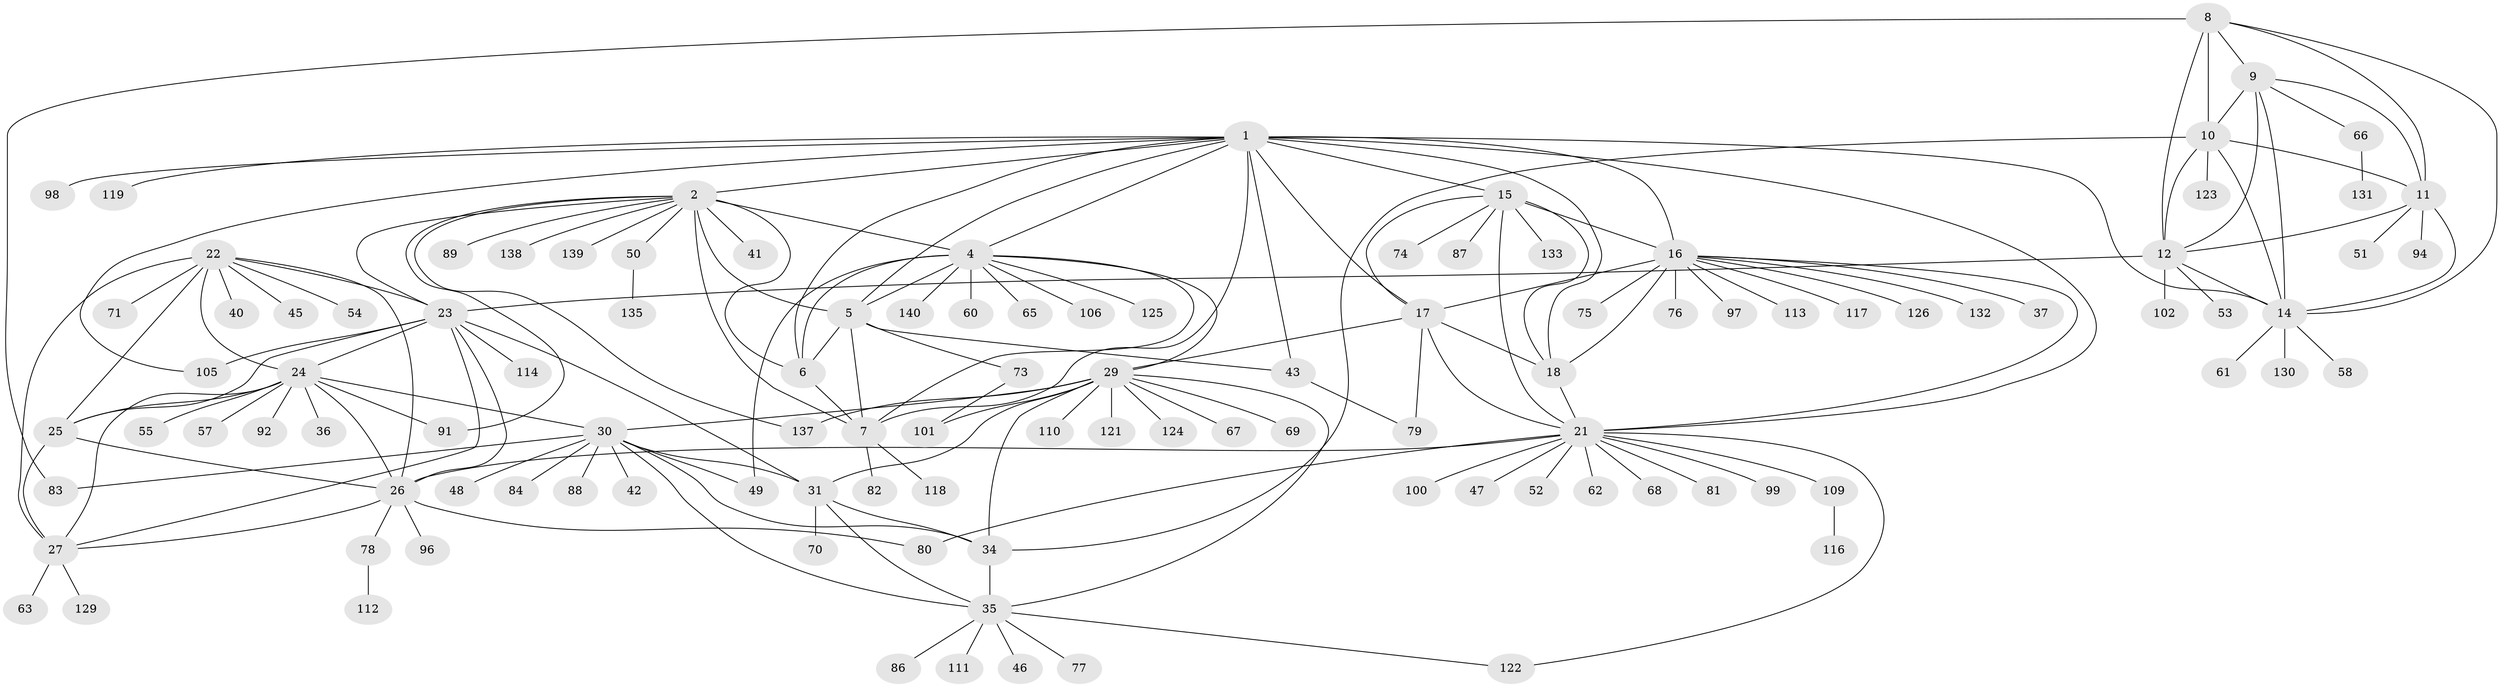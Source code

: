 // Generated by graph-tools (version 1.1) at 2025/52/02/27/25 19:52:15]
// undirected, 112 vertices, 173 edges
graph export_dot {
graph [start="1"]
  node [color=gray90,style=filled];
  1 [super="+20"];
  2 [super="+3"];
  4 [super="+120"];
  5 [super="+38"];
  6;
  7 [super="+72"];
  8;
  9 [super="+39"];
  10 [super="+13"];
  11 [super="+44"];
  12 [super="+93"];
  14;
  15 [super="+95"];
  16 [super="+19"];
  17;
  18 [super="+103"];
  21 [super="+56"];
  22 [super="+28"];
  23 [super="+85"];
  24 [super="+128"];
  25 [super="+64"];
  26 [super="+134"];
  27 [super="+136"];
  29 [super="+32"];
  30 [super="+115"];
  31 [super="+33"];
  34 [super="+59"];
  35 [super="+104"];
  36;
  37;
  40;
  41;
  42;
  43 [super="+90"];
  45;
  46;
  47;
  48;
  49;
  50;
  51;
  52;
  53;
  54;
  55;
  57;
  58;
  60 [super="+141"];
  61;
  62;
  63;
  65;
  66;
  67;
  68;
  69;
  70 [super="+127"];
  71;
  73;
  74;
  75;
  76;
  77;
  78 [super="+108"];
  79;
  80 [super="+107"];
  81;
  82;
  83;
  84;
  86;
  87;
  88;
  89;
  91;
  92;
  94;
  96;
  97;
  98;
  99;
  100;
  101;
  102;
  105;
  106;
  109;
  110;
  111;
  112;
  113;
  114;
  116;
  117;
  118;
  119;
  121;
  122;
  123;
  124;
  125;
  126;
  129;
  130;
  131;
  132;
  133;
  135;
  137;
  138;
  139;
  140;
  1 -- 2 [weight=2];
  1 -- 4;
  1 -- 5;
  1 -- 6;
  1 -- 7;
  1 -- 14 [weight=2];
  1 -- 98;
  1 -- 105;
  1 -- 15;
  1 -- 16 [weight=2];
  1 -- 17;
  1 -- 18;
  1 -- 21;
  1 -- 119;
  1 -- 43;
  2 -- 4 [weight=2];
  2 -- 5 [weight=2];
  2 -- 6 [weight=2];
  2 -- 7 [weight=2];
  2 -- 23;
  2 -- 41;
  2 -- 91;
  2 -- 137;
  2 -- 138;
  2 -- 139;
  2 -- 50;
  2 -- 89;
  4 -- 5;
  4 -- 6;
  4 -- 7;
  4 -- 29;
  4 -- 49;
  4 -- 60;
  4 -- 65;
  4 -- 106;
  4 -- 125;
  4 -- 140;
  5 -- 6;
  5 -- 7;
  5 -- 73;
  5 -- 43;
  6 -- 7;
  7 -- 82;
  7 -- 118;
  8 -- 9;
  8 -- 10 [weight=2];
  8 -- 11;
  8 -- 12;
  8 -- 14;
  8 -- 83;
  9 -- 10 [weight=2];
  9 -- 11;
  9 -- 12;
  9 -- 14;
  9 -- 66;
  10 -- 11 [weight=2];
  10 -- 12 [weight=2];
  10 -- 14 [weight=2];
  10 -- 34;
  10 -- 123;
  11 -- 12;
  11 -- 14;
  11 -- 51;
  11 -- 94;
  12 -- 14;
  12 -- 23;
  12 -- 53;
  12 -- 102;
  14 -- 58;
  14 -- 61;
  14 -- 130;
  15 -- 16 [weight=2];
  15 -- 17;
  15 -- 18;
  15 -- 21;
  15 -- 74;
  15 -- 87;
  15 -- 133;
  16 -- 17 [weight=2];
  16 -- 18 [weight=2];
  16 -- 21 [weight=2];
  16 -- 37;
  16 -- 76;
  16 -- 113;
  16 -- 117;
  16 -- 97;
  16 -- 132;
  16 -- 75;
  16 -- 126;
  17 -- 18;
  17 -- 21;
  17 -- 29;
  17 -- 79;
  18 -- 21;
  21 -- 26 [weight=2];
  21 -- 47;
  21 -- 52;
  21 -- 62;
  21 -- 68;
  21 -- 80;
  21 -- 99;
  21 -- 100;
  21 -- 109;
  21 -- 81;
  21 -- 122;
  22 -- 23 [weight=2];
  22 -- 24 [weight=2];
  22 -- 25 [weight=2];
  22 -- 26 [weight=2];
  22 -- 27 [weight=2];
  22 -- 40;
  22 -- 45;
  22 -- 54;
  22 -- 71;
  23 -- 24;
  23 -- 25;
  23 -- 26;
  23 -- 27;
  23 -- 105;
  23 -- 114;
  23 -- 31;
  24 -- 25;
  24 -- 26;
  24 -- 27;
  24 -- 30;
  24 -- 36;
  24 -- 55;
  24 -- 57;
  24 -- 91;
  24 -- 92;
  25 -- 26;
  25 -- 27;
  26 -- 27;
  26 -- 78;
  26 -- 80;
  26 -- 96;
  27 -- 63;
  27 -- 129;
  29 -- 30 [weight=2];
  29 -- 31 [weight=4];
  29 -- 34 [weight=2];
  29 -- 35 [weight=2];
  29 -- 101;
  29 -- 110;
  29 -- 121;
  29 -- 124;
  29 -- 67;
  29 -- 69;
  29 -- 137;
  30 -- 31 [weight=2];
  30 -- 34;
  30 -- 35;
  30 -- 42;
  30 -- 48;
  30 -- 49;
  30 -- 83;
  30 -- 84;
  30 -- 88;
  31 -- 34 [weight=2];
  31 -- 35 [weight=2];
  31 -- 70;
  34 -- 35;
  35 -- 46;
  35 -- 77;
  35 -- 86;
  35 -- 111;
  35 -- 122;
  43 -- 79;
  50 -- 135;
  66 -- 131;
  73 -- 101;
  78 -- 112;
  109 -- 116;
}
